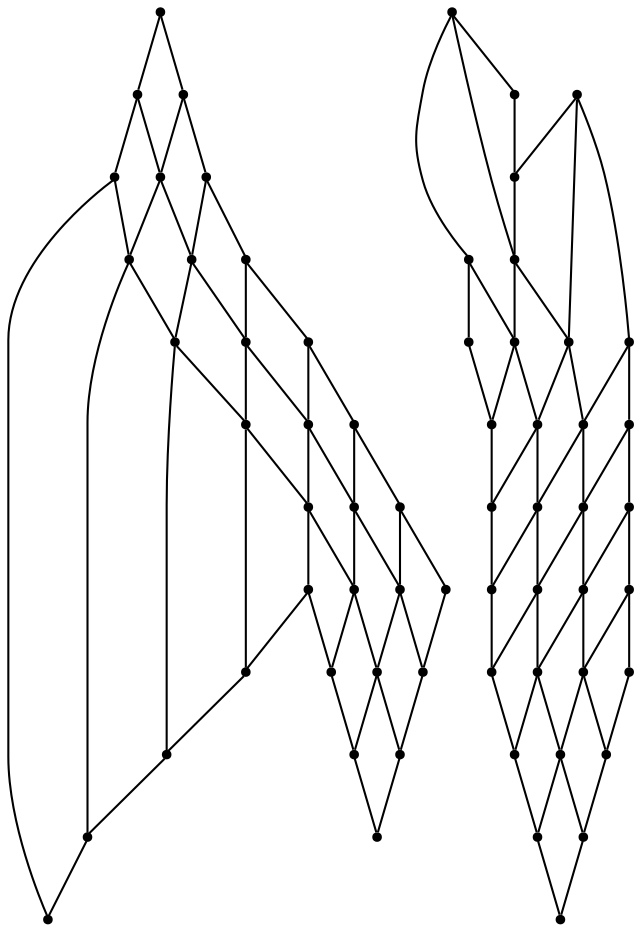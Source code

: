 graph {
  node [shape=point,comment="{\"directed\":false,\"doi\":\"10.1007/978-3-540-24595-7_23\",\"figure\":\"3 (2)\"}"]

  v0 [pos="1110.602398255814,824.6191581090293"]
  v1 [pos="1110.602398255814,995.5566326777141"]
  v2 [pos="813.4221293604651,680.3066492080688"]
  v3 [pos="764.6005632267443,655.8066288630168"]
  v4 [pos="862.3062204760174,704.6816428502401"]
  v5 [pos="911.1903274890988,729.0566364924114"]
  v6 [pos="964.0751748728197,752.8066237767538"]
  v7 [pos="1012.9592659883721,777.1816492080688"]
  v8 [pos="1061.7183230377907,801.6816377639772"]
  v9 [pos="813.4221293604652,851.1816581090293"]
  v10 [pos="764.6005632267442,826.8066326777141"]
  v11 [pos="862.3062204760174,875.6191492080688"]
  v12 [pos="911.1903274890988,900.0566720962526"]
  v13 [pos="964.0751748728197,923.6816326777141"]
  v14 [pos="1012.9592659883721,948.1816530227661"]
  v15 [pos="1061.7183230377907,972.5566466649374"]
  v16 [pos="1029.2122797056686,836.056637763977"]
  v17 [pos="988.4546875000001,843.5566186904907"]
  v18 [pos="1069.907378724564,829.931632677714"]
  v19 [pos="1029.2122797056686,1007.0566415786744"]
  v20 [pos="988.4546875,1014.4316275914512"]
  v21 [pos="1069.907378724564,1000.8066415786744"]
  v22 [pos="772.7895712209302,685.5566581090292"]
  v23 [pos="723.9054960029071,661.056637763977"]
  v24 [pos="821.5486441678778,709.9316517512004"]
  v25 [pos="870.4327511809593,734.3066136042278"]
  v26 [pos="923.317566769622,758.0566326777141"]
  v27 [pos="972.2016737827034,782.4316581090292"]
  v28 [pos="1021.0857648982558,806.9316466649375"]
  v29 [pos="772.7895712209303,856.4316670099895"]
  v30 [pos="723.905496002907,832.0566415786743"]
  v31 [pos="821.5486441678779,880.9316237767539"]
  v32 [pos="870.4327511809593,905.3066492080688"]
  v33 [pos="923.317566769622,929.0566364924114"]
  v34 [pos="972.2016737827034,953.4316619237266"]
  v35 [pos="1021.0857648982558,977.8066237767539"]
  v36 [pos="980.3281885901163,813.1816466649374"]
  v37 [pos="939.6956304505813,820.556632677714"]
  v38 [pos="980.3281885901163,984.0566237767539"]
  v39 [pos="939.6956304505813,991.494139035543"]
  v40 [pos="732.0319949127908,691.7441288630168"]
  v41 [pos="683.1479037972383,667.3066377639772"]
  v42 [pos="780.916086028343,716.1816517512004"]
  v43 [pos="829.737683957122,740.5566136042278"]
  v44 [pos="882.6850086300872,764.3066326777141"]
  v45 [pos="931.5066065588662,788.6816581090292"]
  v46 [pos="732.0319949127907,862.6816670099895"]
  v47 [pos="683.1479037972384,838.3066415786743"]
  v48 [pos="780.916086028343,887.0566288630168"]
  v49 [pos="829.737683957122,911.556649208069"]
  v50 [pos="882.6850086300872,935.1816415786743"]
  v51 [pos="931.5066065588662,959.6816619237264"]
  v52 [pos="890.811539335029,796.1816390355428"]
  v53 [pos="890.811539335029,967.0566479365032"]
  v54 [pos="642.5153456577035,674.7441530227662"]
  v55 [pos="691.2744186046511,699.1816441218059"]
  v56 [pos="740.1585097202035,723.5566377639772"]
  v57 [pos="789.0426167332848,748.0566581090292"]
  v58 [pos="841.9274323219477,771.6816186904907"]
  v59 [pos="642.5153456577035,845.6816275914512"]
  v60 [pos="691.2744186046511,870.0566530227662"]
  v61 [pos="740.1585097202034,894.5566415786744"]
  v62 [pos="789.0426167332848,918.9316670099895"]
  v63 [pos="841.9274323219475,942.681622505188"]

  v59 -- v60 [id="-3",pos="642.5153456577035,845.6816275914512 691.2744186046511,870.0566530227662 691.2744186046511,870.0566530227662 691.2744186046511,870.0566530227662"]
  v61 -- v62 [id="-4",pos="740.1585097202034,894.5566415786744 789.0426167332848,918.9316670099895 789.0426167332848,918.9316670099895 789.0426167332848,918.9316670099895"]
  v62 -- v63 [id="-5",pos="789.0426167332848,918.9316670099895 841.9274323219475,942.681622505188 841.9274323219475,942.681622505188 841.9274323219475,942.681622505188"]
  v63 -- v53 [id="-6",pos="841.9274323219475,942.681622505188 890.811539335029,967.0566479365032 890.811539335029,967.0566479365032 890.811539335029,967.0566479365032"]
  v53 -- v39 [id="-7",pos="890.811539335029,967.0566479365032 939.6956304505813,991.494139035543 939.6956304505813,991.494139035543 939.6956304505813,991.494139035543"]
  v39 -- v20 [id="-8",pos="939.6956304505813,991.494139035543 988.4546875,1014.4316275914512 988.4546875,1014.4316275914512 988.4546875,1014.4316275914512"]
  v54 -- v55 [id="-10",pos="642.5153456577035,674.7441530227662 691.2744186046511,699.1816441218059 691.2744186046511,699.1816441218059 691.2744186046511,699.1816441218059"]
  v57 -- v58 [id="-11",pos="789.0426167332848,748.0566581090292 841.9274323219477,771.6816186904907 841.9274323219477,771.6816186904907 841.9274323219477,771.6816186904907"]
  v58 -- v52 [id="-12",pos="841.9274323219477,771.6816186904907 890.811539335029,796.1816390355428 890.811539335029,796.1816390355428 890.811539335029,796.1816390355428"]
  v52 -- v37 [id="-13",pos="890.811539335029,796.1816390355428 939.6956304505813,820.556632677714 939.6956304505813,820.556632677714 939.6956304505813,820.556632677714"]
  v37 -- v17 [id="-14",pos="939.6956304505813,820.556632677714 988.4546875000001,843.5566186904907 988.4546875000001,843.5566186904907 988.4546875000001,843.5566186904907"]
  v55 -- v56 [id="-16",pos="691.2744186046511,699.1816441218059 740.1585097202035,723.5566377639772 740.1585097202035,723.5566377639772 740.1585097202035,723.5566377639772"]
  v2 -- v3 [id="-28",pos="813.4221293604651,680.3066492080688 764.6005632267443,655.8066288630168 764.6005632267443,655.8066288630168 764.6005632267443,655.8066288630168"]
  v4 -- v2 [id="-29",pos="862.3062204760174,704.6816428502401 813.4221293604651,680.3066492080688 813.4221293604651,680.3066492080688 813.4221293604651,680.3066492080688"]
  v5 -- v4 [id="-30",pos="911.1903274890988,729.0566364924114 862.3062204760174,704.6816428502401 862.3062204760174,704.6816428502401 862.3062204760174,704.6816428502401"]
  v6 -- v5 [id="-31",pos="964.0751748728197,752.8066237767538 911.1903274890988,729.0566364924114 911.1903274890988,729.0566364924114 911.1903274890988,729.0566364924114"]
  v47 -- v30 [id="-36",pos="683.1479037972384,838.3066415786743 723.905496002907,832.0566415786743 723.905496002907,832.0566415786743 723.905496002907,832.0566415786743"]
  v30 -- v10 [id="-37",pos="723.905496002907,832.0566415786743 764.6005632267442,826.8066326777141 764.6005632267442,826.8066326777141 764.6005632267442,826.8066326777141"]
  v54 -- v41 [id="-39",pos="642.5153456577035,674.7441530227662 683.1479037972383,667.3066377639772 683.1479037972383,667.3066377639772 683.1479037972383,667.3066377639772"]
  v41 -- v23 [id="-40",pos="683.1479037972383,667.3066377639772 723.9054960029071,661.056637763977 723.9054960029071,661.056637763977 723.9054960029071,661.056637763977"]
  v23 -- v3 [id="-41",pos="723.9054960029071,661.056637763977 764.6005632267443,655.8066288630168 764.6005632267443,655.8066288630168 764.6005632267443,655.8066288630168"]
  v47 -- v46 [id="-54",pos="683.1479037972384,838.3066415786743 732.0319949127907,862.6816670099895 732.0319949127907,862.6816670099895 732.0319949127907,862.6816670099895"]
  v46 -- v48 [id="-55",pos="732.0319949127907,862.6816670099895 780.916086028343,887.0566288630168 780.916086028343,887.0566288630168 780.916086028343,887.0566288630168"]
  v48 -- v49 [id="-56",pos="780.916086028343,887.0566288630168 829.737683957122,911.556649208069 829.737683957122,911.556649208069 829.737683957122,911.556649208069"]
  v49 -- v50 [id="-57",pos="829.737683957122,911.556649208069 882.6850086300872,935.1816415786743 882.6850086300872,935.1816415786743 882.6850086300872,935.1816415786743"]
  v50 -- v51 [id="-58",pos="882.6850086300872,935.1816415786743 931.5066065588662,959.6816619237264 931.5066065588662,959.6816619237264 931.5066065588662,959.6816619237264"]
  v51 -- v38 [id="-59",pos="931.5066065588662,959.6816619237264 980.3281885901163,984.0566237767539 980.3281885901163,984.0566237767539 980.3281885901163,984.0566237767539"]
  v38 -- v19 [id="-60",pos="980.3281885901163,984.0566237767539 1029.2122797056686,1007.0566415786744 1029.2122797056686,1007.0566415786744 1029.2122797056686,1007.0566415786744"]
  v41 -- v40 [id="-61",pos="683.1479037972383,667.3066377639772 732.0319949127908,691.7441288630168 732.0319949127908,691.7441288630168 732.0319949127908,691.7441288630168"]
  v40 -- v42 [id="-62",pos="732.0319949127908,691.7441288630168 780.916086028343,716.1816517512004 780.916086028343,716.1816517512004 780.916086028343,716.1816517512004"]
  v42 -- v43 [id="-63",pos="780.916086028343,716.1816517512004 829.737683957122,740.5566136042278 829.737683957122,740.5566136042278 829.737683957122,740.5566136042278"]
  v43 -- v44 [id="-64",pos="829.737683957122,740.5566136042278 882.6850086300872,764.3066326777141 882.6850086300872,764.3066326777141 882.6850086300872,764.3066326777141"]
  v44 -- v45 [id="-65",pos="882.6850086300872,764.3066326777141 931.5066065588662,788.6816581090292 931.5066065588662,788.6816581090292 931.5066065588662,788.6816581090292"]
  v45 -- v36 [id="-66",pos="931.5066065588662,788.6816581090292 980.3281885901163,813.1816466649374 980.3281885901163,813.1816466649374 980.3281885901163,813.1816466649374"]
  v36 -- v16 [id="-67",pos="980.3281885901163,813.1816466649374 1029.2122797056686,836.056637763977 1029.2122797056686,836.056637763977 1029.2122797056686,836.056637763977"]
  v47 -- v59 [id="-73",pos="683.1479037972384,838.3066415786743 642.5153456577035,845.6816275914512 642.5153456577035,845.6816275914512 642.5153456577035,845.6816275914512"]
  v60 -- v46 [id="-75",pos="691.2744186046511,870.0566530227662 732.0319949127907,862.6816670099895 732.0319949127907,862.6816670099895 732.0319949127907,862.6816670099895"]
  v55 -- v40 [id="-76",pos="691.2744186046511,699.1816441218059 732.0319949127908,691.7441288630168 732.0319949127908,691.7441288630168 732.0319949127908,691.7441288630168"]
  v46 -- v29 [id="-84",pos="732.0319949127907,862.6816670099895 772.7895712209303,856.4316670099895 772.7895712209303,856.4316670099895 772.7895712209303,856.4316670099895"]
  v29 -- v9 [id="-85",pos="772.7895712209303,856.4316670099895 813.4221293604652,851.1816581090293 813.4221293604652,851.1816581090293 813.4221293604652,851.1816581090293"]
  v40 -- v22 [id="-89",pos="732.0319949127908,691.7441288630168 772.7895712209302,685.5566581090292 772.7895712209302,685.5566581090292 772.7895712209302,685.5566581090292"]
  v22 -- v2 [id="-90",pos="772.7895712209302,685.5566581090292 813.4221293604651,680.3066492080688 813.4221293604651,680.3066492080688 813.4221293604651,680.3066492080688"]
  v30 -- v29 [id="-94",pos="723.905496002907,832.0566415786743 772.7895712209303,856.4316670099895 772.7895712209303,856.4316670099895 772.7895712209303,856.4316670099895"]
  v29 -- v31 [id="-95",pos="772.7895712209303,856.4316670099895 821.5486441678779,880.9316237767539 821.5486441678779,880.9316237767539 821.5486441678779,880.9316237767539"]
  v31 -- v32 [id="-96",pos="821.5486441678779,880.9316237767539 870.4327511809593,905.3066492080688 870.4327511809593,905.3066492080688 870.4327511809593,905.3066492080688"]
  v32 -- v33 [id="-97",pos="870.4327511809593,905.3066492080688 923.317566769622,929.0566364924114 923.317566769622,929.0566364924114 923.317566769622,929.0566364924114"]
  v33 -- v34 [id="-98",pos="923.317566769622,929.0566364924114 972.2016737827034,953.4316619237266 972.2016737827034,953.4316619237266 972.2016737827034,953.4316619237266"]
  v34 -- v35 [id="-99",pos="972.2016737827034,953.4316619237266 1021.0857648982558,977.8066237767539 1021.0857648982558,977.8066237767539 1021.0857648982558,977.8066237767539"]
  v35 -- v21 [id="-100",pos="1021.0857648982558,977.8066237767539 1069.907378724564,1000.8066415786744 1069.907378724564,1000.8066415786744 1069.907378724564,1000.8066415786744"]
  v23 -- v22 [id="-102",pos="723.9054960029071,661.056637763977 772.7895712209302,685.5566581090292 772.7895712209302,685.5566581090292 772.7895712209302,685.5566581090292"]
  v22 -- v24 [id="-103",pos="772.7895712209302,685.5566581090292 821.5486441678778,709.9316517512004 821.5486441678778,709.9316517512004 821.5486441678778,709.9316517512004"]
  v24 -- v25 [id="-104",pos="821.5486441678778,709.9316517512004 870.4327511809593,734.3066136042278 870.4327511809593,734.3066136042278 870.4327511809593,734.3066136042278"]
  v25 -- v26 [id="-105",pos="870.4327511809593,734.3066136042278 923.317566769622,758.0566326777141 923.317566769622,758.0566326777141 923.317566769622,758.0566326777141"]
  v26 -- v27 [id="-106",pos="923.317566769622,758.0566326777141 972.2016737827034,782.4316581090292 972.2016737827034,782.4316581090292 972.2016737827034,782.4316581090292"]
  v27 -- v28 [id="-107",pos="972.2016737827034,782.4316581090292 1021.0857648982558,806.9316466649375 1021.0857648982558,806.9316466649375 1021.0857648982558,806.9316466649375"]
  v28 -- v18 [id="-108",pos="1021.0857648982558,806.9316466649375 1069.907378724564,829.931632677714 1069.907378724564,829.931632677714 1069.907378724564,829.931632677714"]
  v56 -- v57 [id="-118",pos="740.1585097202035,723.5566377639772 789.0426167332848,748.0566581090292 789.0426167332848,748.0566581090292 789.0426167332848,748.0566581090292"]
  v61 -- v48 [id="-126",pos="740.1585097202034,894.5566415786744 780.916086028343,887.0566288630168 780.916086028343,887.0566288630168 780.916086028343,887.0566288630168"]
  v48 -- v31 [id="-127",pos="780.916086028343,887.0566288630168 821.5486441678779,880.9316237767539 821.5486441678779,880.9316237767539 821.5486441678779,880.9316237767539"]
  v31 -- v11 [id="-128",pos="821.5486441678779,880.9316237767539 862.3062204760174,875.6191492080688 862.3062204760174,875.6191492080688 862.3062204760174,875.6191492080688"]
  v56 -- v42 [id="-129",pos="740.1585097202035,723.5566377639772 780.916086028343,716.1816517512004 780.916086028343,716.1816517512004 780.916086028343,716.1816517512004"]
  v42 -- v24 [id="-130",pos="780.916086028343,716.1816517512004 821.5486441678778,709.9316517512004 821.5486441678778,709.9316517512004 821.5486441678778,709.9316517512004"]
  v24 -- v4 [id="-131",pos="821.5486441678778,709.9316517512004 862.3062204760174,704.6816428502401 862.3062204760174,704.6816428502401 862.3062204760174,704.6816428502401"]
  v10 -- v9 [id="-136",pos="764.6005632267442,826.8066326777141 813.4221293604652,851.1816581090293 813.4221293604652,851.1816581090293 813.4221293604652,851.1816581090293"]
  v9 -- v11 [id="-137",pos="813.4221293604652,851.1816581090293 862.3062204760174,875.6191492080688 862.3062204760174,875.6191492080688 862.3062204760174,875.6191492080688"]
  v11 -- v12 [id="-138",pos="862.3062204760174,875.6191492080688 911.1903274890988,900.0566720962526 911.1903274890988,900.0566720962526 911.1903274890988,900.0566720962526"]
  v12 -- v13 [id="-139",pos="911.1903274890988,900.0566720962526 964.0751748728197,923.6816326777141 964.0751748728197,923.6816326777141 964.0751748728197,923.6816326777141"]
  v13 -- v14 [id="-140",pos="964.0751748728197,923.6816326777141 1012.9592659883721,948.1816530227661 1012.9592659883721,948.1816530227661 1012.9592659883721,948.1816530227661"]
  v14 -- v15 [id="-141",pos="1012.9592659883721,948.1816530227661 1061.7183230377907,972.5566466649374 1061.7183230377907,972.5566466649374 1061.7183230377907,972.5566466649374"]
  v15 -- v1 [id="-142",pos="1061.7183230377907,972.5566466649374 1110.602398255814,995.5566326777141 1110.602398255814,995.5566326777141 1110.602398255814,995.5566326777141"]
  v6 -- v7 [id="-147",pos="964.0751748728197,752.8066237767538 1012.9592659883721,777.1816492080688 1012.9592659883721,777.1816492080688 1012.9592659883721,777.1816492080688"]
  v7 -- v8 [id="-148",pos="1012.9592659883721,777.1816492080688 1061.7183230377907,801.6816377639772 1061.7183230377907,801.6816377639772 1061.7183230377907,801.6816377639772"]
  v8 -- v0 [id="-149",pos="1061.7183230377907,801.6816377639772 1110.602398255814,824.6191581090293 1110.602398255814,824.6191581090293 1110.602398255814,824.6191581090293"]
  v62 -- v49 [id="-199",pos="789.0426167332848,918.9316670099895 829.737683957122,911.556649208069 829.737683957122,911.556649208069 829.737683957122,911.556649208069"]
  v57 -- v43 [id="-200",pos="789.0426167332848,748.0566581090292 829.737683957122,740.5566136042278 829.737683957122,740.5566136042278 829.737683957122,740.5566136042278"]
  v49 -- v32 [id="-208",pos="829.737683957122,911.556649208069 870.4327511809593,905.3066492080688 870.4327511809593,905.3066492080688 870.4327511809593,905.3066492080688"]
  v32 -- v12 [id="-209",pos="870.4327511809593,905.3066492080688 911.1903274890988,900.0566720962526 911.1903274890988,900.0566720962526 911.1903274890988,900.0566720962526"]
  v43 -- v25 [id="-213",pos="829.737683957122,740.5566136042278 870.4327511809593,734.3066136042278 870.4327511809593,734.3066136042278 870.4327511809593,734.3066136042278"]
  v25 -- v5 [id="-214",pos="870.4327511809593,734.3066136042278 911.1903274890988,729.0566364924114 911.1903274890988,729.0566364924114 911.1903274890988,729.0566364924114"]
  v63 -- v50 [id="-245",pos="841.9274323219475,942.681622505188 882.6850086300872,935.1816415786743 882.6850086300872,935.1816415786743 882.6850086300872,935.1816415786743"]
  v50 -- v33 [id="-246",pos="882.6850086300872,935.1816415786743 923.317566769622,929.0566364924114 923.317566769622,929.0566364924114 923.317566769622,929.0566364924114"]
  v33 -- v13 [id="-247",pos="923.317566769622,929.0566364924114 964.0751748728197,923.6816326777141 964.0751748728197,923.6816326777141 964.0751748728197,923.6816326777141"]
  v58 -- v44 [id="-250",pos="841.9274323219477,771.6816186904907 882.6850086300872,764.3066326777141 882.6850086300872,764.3066326777141 882.6850086300872,764.3066326777141"]
  v44 -- v26 [id="-251",pos="882.6850086300872,764.3066326777141 923.317566769622,758.0566326777141 923.317566769622,758.0566326777141 923.317566769622,758.0566326777141"]
  v26 -- v6 [id="-252",pos="923.317566769622,758.0566326777141 964.0751748728197,752.8066237767538 964.0751748728197,752.8066237767538 964.0751748728197,752.8066237767538"]
  v53 -- v51 [id="-275",pos="890.811539335029,967.0566479365032 931.5066065588662,959.6816619237264 931.5066065588662,959.6816619237264 931.5066065588662,959.6816619237264"]
  v52 -- v45 [id="-276",pos="890.811539335029,796.1816390355428 931.5066065588662,788.6816581090292 931.5066065588662,788.6816581090292 931.5066065588662,788.6816581090292"]
  v51 -- v34 [id="-284",pos="931.5066065588662,959.6816619237264 972.2016737827034,953.4316619237266 972.2016737827034,953.4316619237266 972.2016737827034,953.4316619237266"]
  v34 -- v14 [id="-285",pos="972.2016737827034,953.4316619237266 1012.9592659883721,948.1816530227661 1012.9592659883721,948.1816530227661 1012.9592659883721,948.1816530227661"]
  v45 -- v27 [id="-288",pos="931.5066065588662,788.6816581090292 972.2016737827034,782.4316581090292 972.2016737827034,782.4316581090292 972.2016737827034,782.4316581090292"]
  v27 -- v7 [id="-289",pos="972.2016737827034,782.4316581090292 1012.9592659883721,777.1816492080688 1012.9592659883721,777.1816492080688 1012.9592659883721,777.1816492080688"]
  v39 -- v38 [id="-319",pos="939.6956304505813,991.494139035543 980.3281885901163,984.0566237767539 980.3281885901163,984.0566237767539 980.3281885901163,984.0566237767539"]
  v38 -- v35 [id="-320",pos="980.3281885901163,984.0566237767539 1021.0857648982558,977.8066237767539 1021.0857648982558,977.8066237767539 1021.0857648982558,977.8066237767539"]
  v35 -- v15 [id="-321",pos="1021.0857648982558,977.8066237767539 1061.7183230377907,972.5566466649374 1061.7183230377907,972.5566466649374 1061.7183230377907,972.5566466649374"]
  v37 -- v36 [id="-323",pos="939.6956304505813,820.556632677714 980.3281885901163,813.1816466649374 980.3281885901163,813.1816466649374 980.3281885901163,813.1816466649374"]
  v36 -- v28 [id="-324",pos="980.3281885901163,813.1816466649374 1021.0857648982558,806.9316466649375 1021.0857648982558,806.9316466649375 1021.0857648982558,806.9316466649375"]
  v28 -- v8 [id="-325",pos="1021.0857648982558,806.9316466649375 1061.7183230377907,801.6816377639772 1061.7183230377907,801.6816377639772 1061.7183230377907,801.6816377639772"]
  v20 -- v19 [id="-383",pos="988.4546875,1014.4316275914512 1029.2122797056686,1007.0566415786744 1029.2122797056686,1007.0566415786744 1029.2122797056686,1007.0566415786744"]
  v19 -- v21 [id="-384",pos="1029.2122797056686,1007.0566415786744 1069.907378724564,1000.8066415786744 1069.907378724564,1000.8066415786744 1069.907378724564,1000.8066415786744"]
  v21 -- v1 [id="-385",pos="1069.907378724564,1000.8066415786744 1110.602398255814,995.5566326777141 1110.602398255814,995.5566326777141 1110.602398255814,995.5566326777141"]
  v17 -- v16 [id="-388",pos="988.4546875000001,843.5566186904907 1029.2122797056686,836.056637763977 1029.2122797056686,836.056637763977 1029.2122797056686,836.056637763977"]
  v16 -- v18 [id="-389",pos="1029.2122797056686,836.056637763977 1069.907378724564,829.931632677714 1069.907378724564,829.931632677714 1069.907378724564,829.931632677714"]
  v18 -- v0 [id="-390",pos="1069.907378724564,829.931632677714 1110.602398255814,824.6191581090293 1110.602398255814,824.6191581090293 1110.602398255814,824.6191581090293"]
  v61 -- v60 [id="-397",pos="740.1585097202034,894.5566415786744 691.2744186046511,870.0566530227662 691.2744186046511,870.0566530227662 691.2744186046511,870.0566530227662"]
}